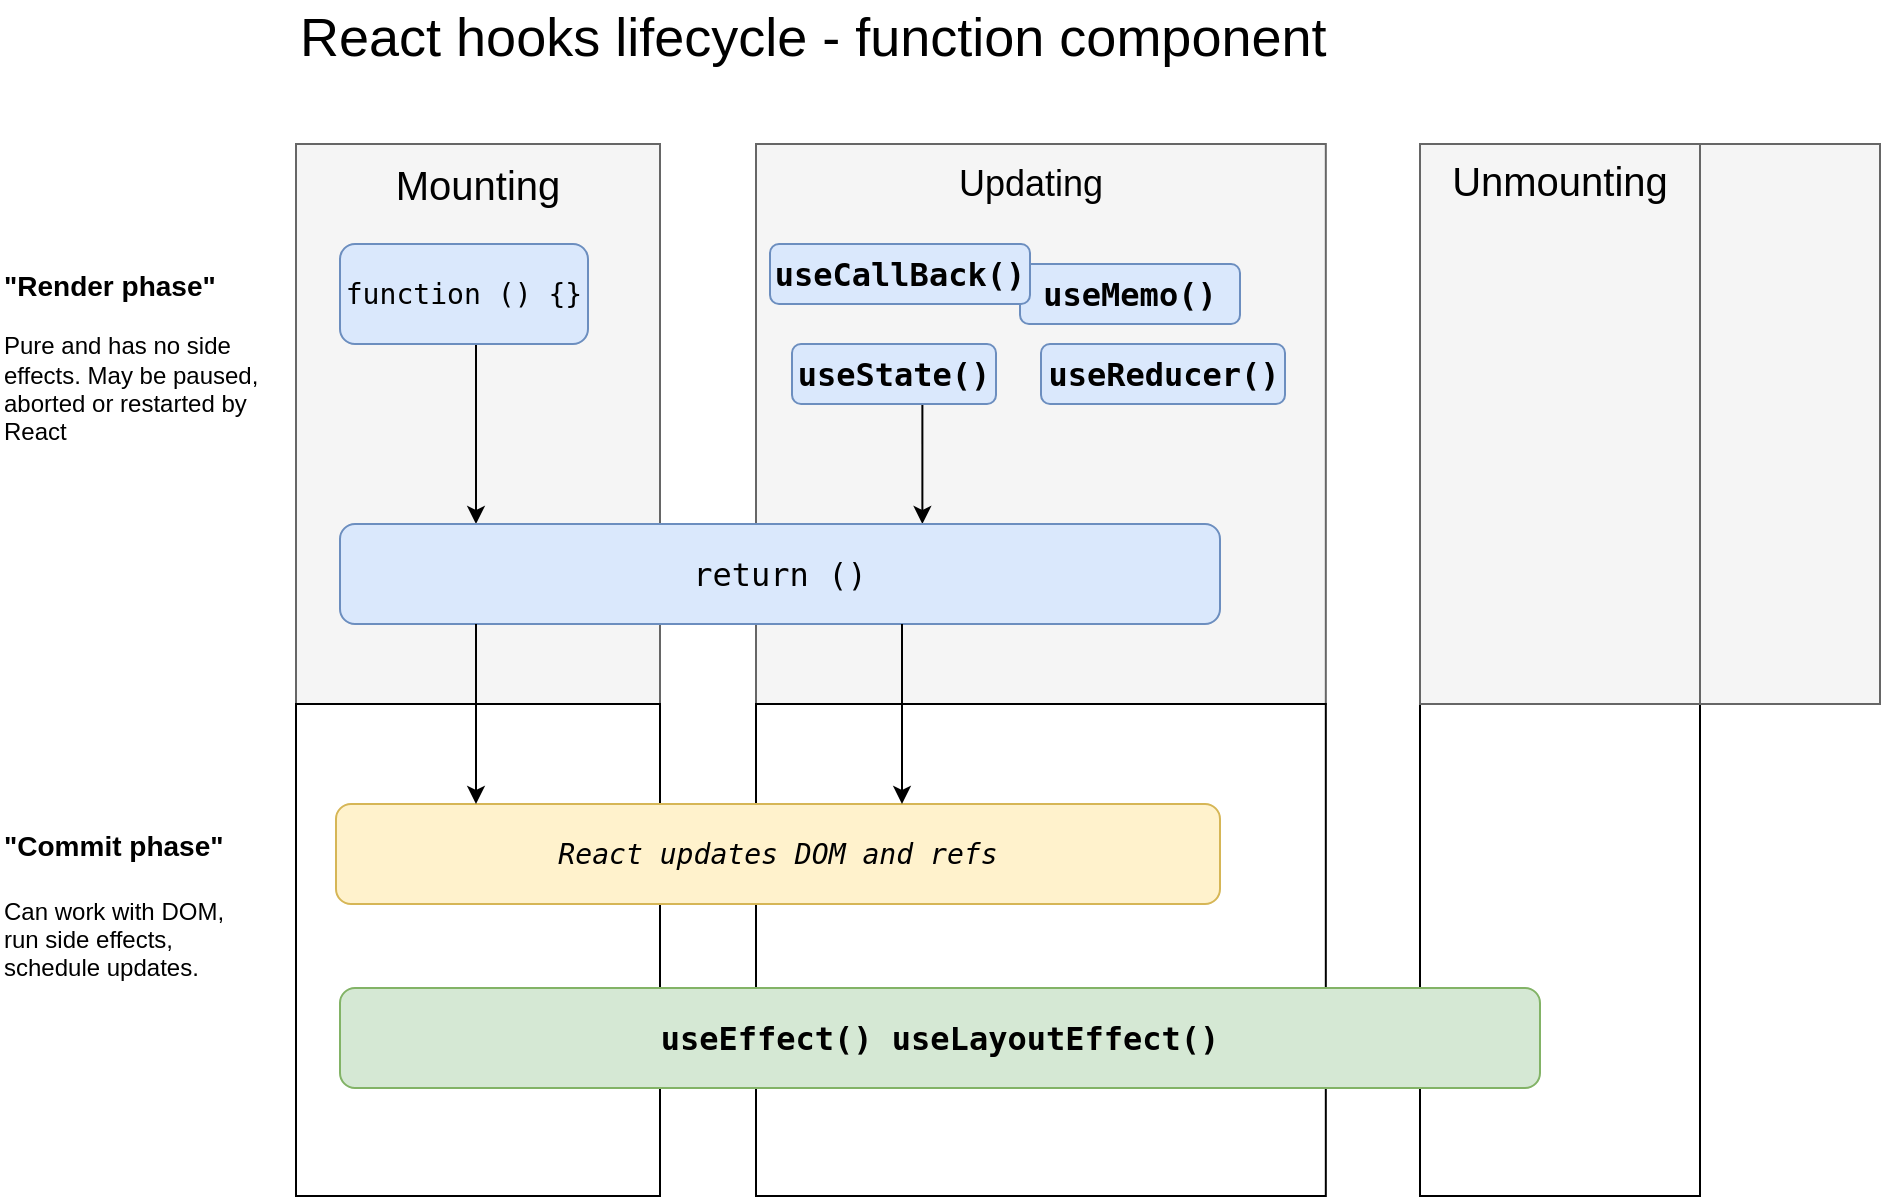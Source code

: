 <mxfile version="10.9.2" type="github"><diagram id="JW2SVBCTD5WyD-tC6kfo" name="Page-1"><mxGraphModel dx="1010" dy="603" grid="1" gridSize="10" guides="1" tooltips="1" connect="1" arrows="1" fold="1" page="1" pageScale="1" pageWidth="1100" pageHeight="850" background="none" math="0" shadow="0"><root><mxCell id="0"/><mxCell id="1" parent="0"/><mxCell id="TKCEybLPFhBxmdMALFpY-1" value="" style="rounded=0;whiteSpace=wrap;html=1;fillColor=none;" parent="1" vertex="1"><mxGeometry x="750" y="392" width="140" height="246" as="geometry"/></mxCell><mxCell id="TKCEybLPFhBxmdMALFpY-2" value="" style="rounded=0;whiteSpace=wrap;html=1;fillColor=#f5f5f5;strokeColor=#666666;fontColor=#333333;" parent="1" vertex="1"><mxGeometry x="188" y="112" width="182" height="280" as="geometry"/></mxCell><mxCell id="TKCEybLPFhBxmdMALFpY-3" value="&lt;font style=&quot;font-size: 20px&quot;&gt;Mounting&lt;/font&gt;" style="text;html=1;strokeColor=none;fillColor=none;align=center;verticalAlign=middle;whiteSpace=wrap;rounded=0;" parent="1" vertex="1"><mxGeometry x="260" y="122" width="38" height="20" as="geometry"/></mxCell><mxCell id="TKCEybLPFhBxmdMALFpY-4" value="" style="edgeStyle=orthogonalEdgeStyle;rounded=0;orthogonalLoop=1;jettySize=auto;html=1;" parent="1" source="TKCEybLPFhBxmdMALFpY-5" target="TKCEybLPFhBxmdMALFpY-16" edge="1"><mxGeometry relative="1" as="geometry"><Array as="points"><mxPoint x="278" y="282"/><mxPoint x="278" y="282"/></Array></mxGeometry></mxCell><mxCell id="TKCEybLPFhBxmdMALFpY-5" value="&lt;h3 id=&quot;static-getderivedstatefromprops&quot;&gt;&lt;code style=&quot;font-weight: normal&quot;&gt;function () {}&lt;/code&gt;&lt;/h3&gt;" style="rounded=1;whiteSpace=wrap;html=1;fillColor=#dae8fc;strokeColor=#6c8ebf;" parent="1" vertex="1"><mxGeometry x="210" y="162" width="124" height="50" as="geometry"/></mxCell><mxCell id="TKCEybLPFhBxmdMALFpY-6" value="" style="group;fillColor=#f5f5f5;strokeColor=#666666;fontColor=#333333;" parent="1" vertex="1" connectable="0"><mxGeometry x="760" y="112" width="220" height="280" as="geometry"/></mxCell><mxCell id="TKCEybLPFhBxmdMALFpY-7" value="" style="rounded=0;whiteSpace=wrap;html=1;fillColor=#f5f5f5;strokeColor=#666666;fontColor=#333333;" parent="TKCEybLPFhBxmdMALFpY-6" vertex="1"><mxGeometry x="-10" width="140" height="280" as="geometry"/></mxCell><mxCell id="TKCEybLPFhBxmdMALFpY-8" value="&lt;span style=&quot;font-size: 20px&quot;&gt;Unmounting&lt;br&gt;&lt;/span&gt;" style="text;html=1;strokeColor=none;fillColor=none;align=center;verticalAlign=middle;whiteSpace=wrap;rounded=0;" parent="TKCEybLPFhBxmdMALFpY-6" vertex="1"><mxGeometry x="40" y="11.512" width="40" height="13.023" as="geometry"/></mxCell><mxCell id="TKCEybLPFhBxmdMALFpY-9" value="" style="group;fillColor=none;" parent="1" vertex="1" connectable="0"><mxGeometry x="418" y="112" width="302" height="526" as="geometry"/></mxCell><mxCell id="TKCEybLPFhBxmdMALFpY-10" value="" style="rounded=0;whiteSpace=wrap;html=1;fillColor=#f5f5f5;strokeColor=#666666;fontColor=#333333;" parent="TKCEybLPFhBxmdMALFpY-9" vertex="1"><mxGeometry width="284.906" height="280" as="geometry"/></mxCell><mxCell id="TKCEybLPFhBxmdMALFpY-11" value="&lt;font style=&quot;font-size: 18px&quot;&gt;Updating&lt;/font&gt;" style="text;html=1;strokeColor=none;fillColor=none;align=center;verticalAlign=middle;whiteSpace=wrap;rounded=0;" parent="TKCEybLPFhBxmdMALFpY-9" vertex="1"><mxGeometry x="103.505" y="10" width="67.037" height="20" as="geometry"/></mxCell><mxCell id="TKCEybLPFhBxmdMALFpY-12" value="" style="edgeStyle=orthogonalEdgeStyle;rounded=0;orthogonalLoop=1;jettySize=auto;html=1;" parent="TKCEybLPFhBxmdMALFpY-9" edge="1"><mxGeometry relative="1" as="geometry"><mxPoint x="83.192" y="150" as="sourcePoint"/><mxPoint x="83.192" y="190" as="targetPoint"/><Array as="points"><mxPoint x="83.192" y="116"/></Array></mxGeometry></mxCell><mxCell id="TKCEybLPFhBxmdMALFpY-13" value="&lt;h3 id=&quot;static-getderivedstatefromprops&quot;&gt;&lt;code&gt;&lt;font style=&quot;font-size: 16px&quot;&gt;useState()&lt;/font&gt;&lt;/code&gt;&lt;/h3&gt;" style="rounded=1;whiteSpace=wrap;html=1;fillColor=#dae8fc;strokeColor=#6c8ebf;" parent="TKCEybLPFhBxmdMALFpY-9" vertex="1"><mxGeometry x="18" y="100" width="102" height="30" as="geometry"/></mxCell><mxCell id="TKCEybLPFhBxmdMALFpY-14" value="" style="rounded=0;whiteSpace=wrap;html=1;fillColor=none;" parent="TKCEybLPFhBxmdMALFpY-9" vertex="1"><mxGeometry y="280" width="284.906" height="246" as="geometry"/></mxCell><mxCell id="TKCEybLPFhBxmdMALFpY-15" value="&lt;h3 id=&quot;static-getderivedstatefromprops&quot;&gt;&lt;code&gt;&lt;font style=&quot;font-size: 16px&quot;&gt;useReducer()&lt;/font&gt;&lt;/code&gt;&lt;/h3&gt;" style="rounded=1;whiteSpace=wrap;html=1;fillColor=#dae8fc;strokeColor=#6c8ebf;" parent="TKCEybLPFhBxmdMALFpY-9" vertex="1"><mxGeometry x="142.5" y="100" width="122" height="30" as="geometry"/></mxCell><mxCell id="KCHrw0FhxIy0PmJw2XLX-2" value="&lt;h3 id=&quot;static-getderivedstatefromprops&quot;&gt;&lt;code&gt;&lt;font style=&quot;font-size: 16px&quot;&gt;useMemo()&lt;/font&gt;&lt;/code&gt;&lt;/h3&gt;" style="rounded=1;whiteSpace=wrap;html=1;fillColor=#dae8fc;strokeColor=#6c8ebf;" vertex="1" parent="TKCEybLPFhBxmdMALFpY-9"><mxGeometry x="132" y="60" width="110" height="30" as="geometry"/></mxCell><mxCell id="KCHrw0FhxIy0PmJw2XLX-4" value="&lt;h3 id=&quot;static-getderivedstatefromprops&quot;&gt;&lt;code&gt;&lt;font style=&quot;font-size: 16px&quot;&gt;useCallBack()&lt;/font&gt;&lt;/code&gt;&lt;/h3&gt;" style="rounded=1;whiteSpace=wrap;html=1;fillColor=#dae8fc;strokeColor=#6c8ebf;" vertex="1" parent="TKCEybLPFhBxmdMALFpY-9"><mxGeometry x="7" y="50" width="130" height="30" as="geometry"/></mxCell><mxCell id="TKCEybLPFhBxmdMALFpY-16" value="&lt;h3 id=&quot;static-getderivedstatefromprops&quot;&gt;&lt;code&gt;&lt;font style=&quot;font-size: 16px ; font-weight: normal&quot;&gt;return ()&lt;/font&gt;&lt;/code&gt;&lt;/h3&gt;" style="rounded=1;whiteSpace=wrap;html=1;fillColor=#dae8fc;strokeColor=#6c8ebf;" parent="1" vertex="1"><mxGeometry x="210" y="302" width="440" height="50" as="geometry"/></mxCell><mxCell id="TKCEybLPFhBxmdMALFpY-17" value="&lt;font style=&quot;font-size: 14px&quot;&gt;&lt;b&gt;&quot;Render phase&quot;&lt;br&gt;&lt;/b&gt;&lt;/font&gt;&lt;br&gt;Pure and has no side&lt;br&gt;effects. May be paused,&lt;br&gt;aborted or restarted by&lt;br&gt;React&lt;br&gt;" style="text;html=1;resizable=0;points=[];autosize=1;align=left;verticalAlign=top;spacingTop=-4;" parent="1" vertex="1"><mxGeometry x="40" y="172" width="140" height="90" as="geometry"/></mxCell><mxCell id="TKCEybLPFhBxmdMALFpY-18" value="&lt;font style=&quot;font-size: 14px&quot;&gt;&lt;b&gt;&quot;Commit phase&quot;&lt;br&gt;&lt;/b&gt;&lt;br&gt;&lt;/font&gt;Can work with DOM,&lt;br&gt;run side effects,&lt;br&gt;schedule updates.&lt;br&gt;" style="text;html=1;resizable=0;points=[];autosize=1;align=left;verticalAlign=top;spacingTop=-4;" parent="1" vertex="1"><mxGeometry x="40" y="452" width="130" height="70" as="geometry"/></mxCell><mxCell id="TKCEybLPFhBxmdMALFpY-19" value="&lt;font style=&quot;font-size: 27px&quot;&gt;React hooks lifecycle - function component&lt;/font&gt;" style="text;html=1;resizable=0;points=[];autosize=1;align=left;verticalAlign=top;spacingTop=-4;" parent="1" vertex="1"><mxGeometry x="188" y="40" width="530" height="20" as="geometry"/></mxCell><mxCell id="TKCEybLPFhBxmdMALFpY-20" value="" style="rounded=0;whiteSpace=wrap;html=1;fillColor=none;" parent="1" vertex="1"><mxGeometry x="188" y="392" width="182" height="246" as="geometry"/></mxCell><mxCell id="TKCEybLPFhBxmdMALFpY-21" value="&lt;h3 id=&quot;static-getderivedstatefromprops&quot;&gt;&lt;code&gt;&lt;font style=&quot;font-size: 16px&quot;&gt;useEffect() useLayoutEffect()&lt;/font&gt;&lt;/code&gt;&lt;/h3&gt;" style="rounded=1;whiteSpace=wrap;html=1;fillColor=#d5e8d4;strokeColor=#82b366;" parent="1" vertex="1"><mxGeometry x="210" y="534" width="600" height="50" as="geometry"/></mxCell><mxCell id="TKCEybLPFhBxmdMALFpY-22" value="&lt;h3 id=&quot;static-getderivedstatefromprops&quot;&gt;&lt;code style=&quot;font-weight: normal&quot;&gt;&lt;i&gt;React updates DOM and refs&lt;/i&gt;&lt;/code&gt;&lt;/h3&gt;" style="rounded=1;whiteSpace=wrap;html=1;fillColor=#fff2cc;strokeColor=#d6b656;" parent="1" vertex="1"><mxGeometry x="208" y="442" width="442" height="50" as="geometry"/></mxCell><mxCell id="TKCEybLPFhBxmdMALFpY-23" value="" style="edgeStyle=orthogonalEdgeStyle;rounded=0;orthogonalLoop=1;jettySize=auto;html=1;" parent="1" source="TKCEybLPFhBxmdMALFpY-16" edge="1"><mxGeometry relative="1" as="geometry"><Array as="points"><mxPoint x="278" y="382"/><mxPoint x="278" y="382"/></Array><mxPoint x="278" y="442" as="targetPoint"/></mxGeometry></mxCell><mxCell id="TKCEybLPFhBxmdMALFpY-24" value="" style="edgeStyle=orthogonalEdgeStyle;rounded=0;orthogonalLoop=1;jettySize=auto;html=1;" parent="1" edge="1"><mxGeometry relative="1" as="geometry"><Array as="points"><mxPoint x="491" y="382"/><mxPoint x="491" y="382"/></Array><mxPoint x="491" y="352" as="sourcePoint"/><mxPoint x="491" y="442" as="targetPoint"/></mxGeometry></mxCell></root></mxGraphModel></diagram></mxfile>